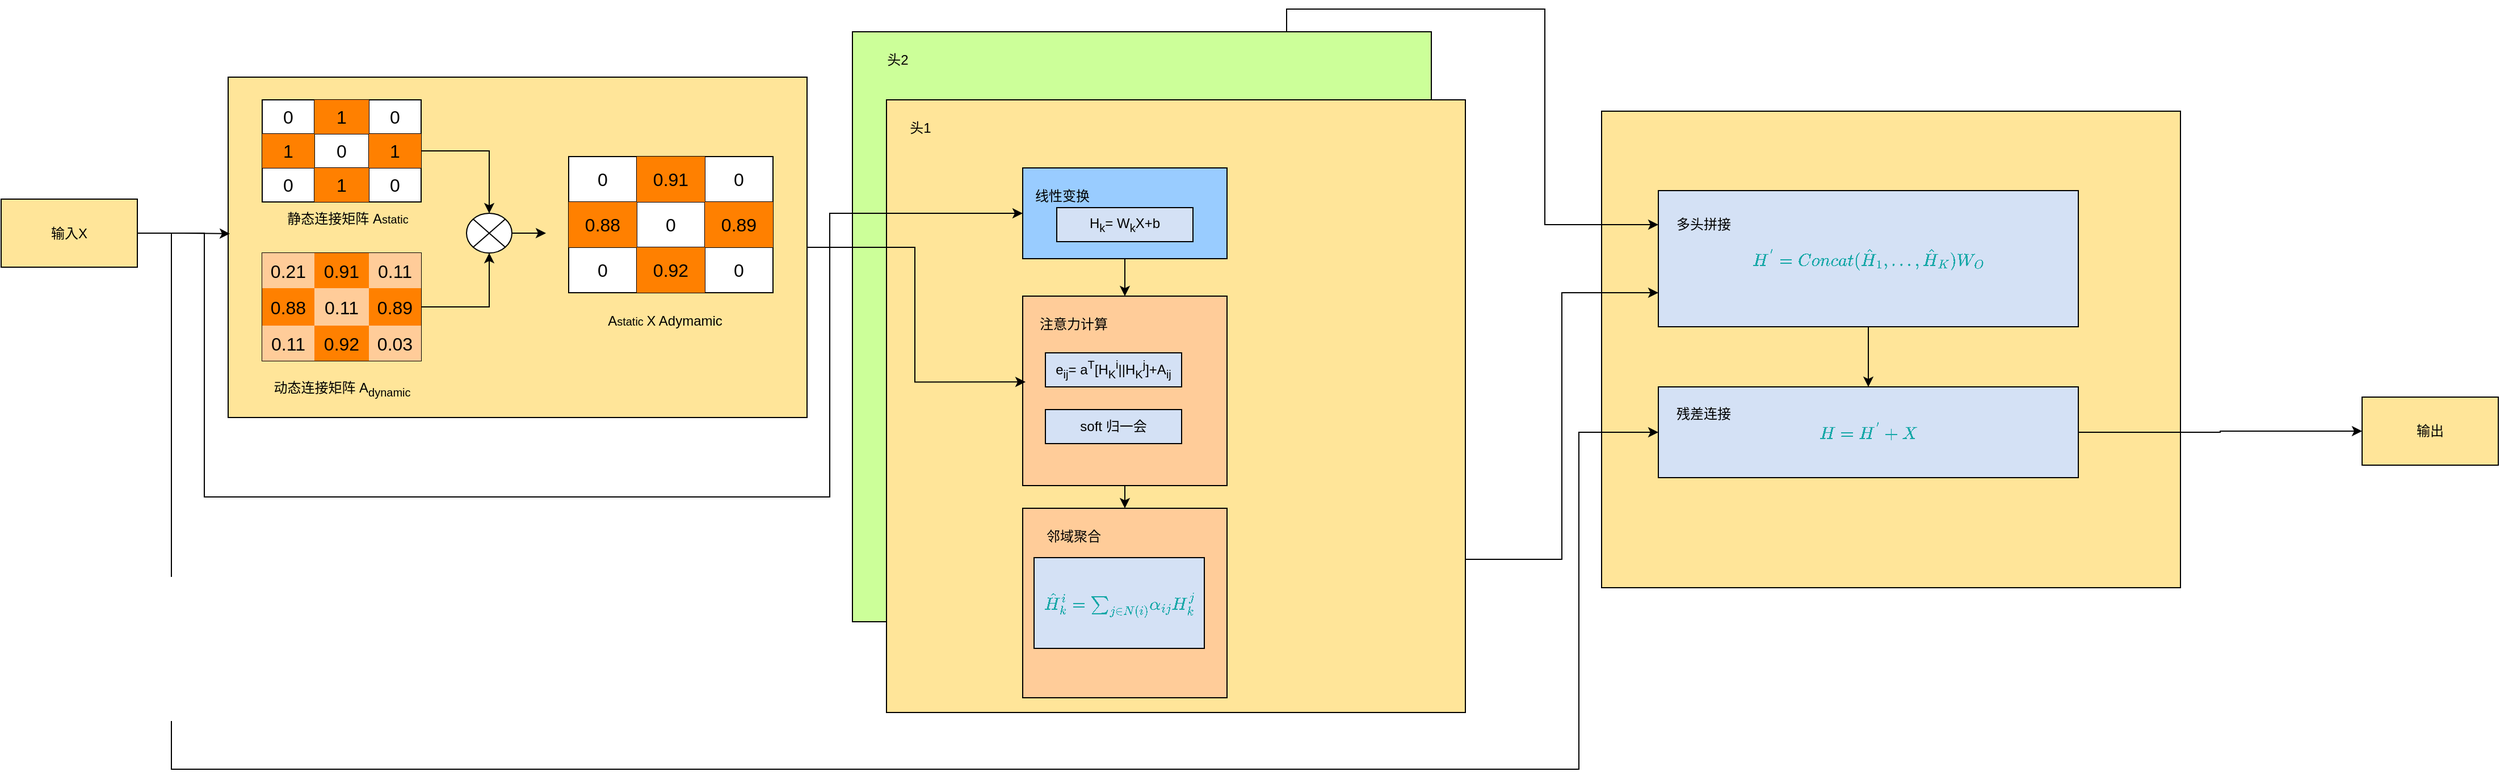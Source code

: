 <mxfile version="26.2.14">
  <diagram name="第 1 页" id="D9P4q4B83leD4PbP2Uw8">
    <mxGraphModel dx="2205" dy="1327" grid="1" gridSize="10" guides="1" tooltips="1" connect="1" arrows="1" fold="1" page="1" pageScale="1" pageWidth="827" pageHeight="1169" math="1" shadow="0">
      <root>
        <mxCell id="0" />
        <mxCell id="1" parent="0" />
        <mxCell id="D-snDsypRI0ENQIC7V3B-49" value="" style="rounded=0;whiteSpace=wrap;html=1;fillColor=#FFE599;" parent="1" vertex="1">
          <mxGeometry x="290" y="310" width="510" height="300" as="geometry" />
        </mxCell>
        <mxCell id="D-snDsypRI0ENQIC7V3B-1" value="输入X" style="rounded=0;whiteSpace=wrap;html=1;fillColor=#FFE599;" parent="1" vertex="1">
          <mxGeometry x="90" y="417.5" width="120" height="60" as="geometry" />
        </mxCell>
        <mxCell id="D-snDsypRI0ENQIC7V3B-2" value="" style="shape=table;startSize=0;container=1;collapsible=0;childLayout=tableLayout;fontSize=16;" parent="1" vertex="1">
          <mxGeometry x="320" y="330" width="140" height="90" as="geometry" />
        </mxCell>
        <mxCell id="D-snDsypRI0ENQIC7V3B-3" value="" style="shape=tableRow;horizontal=0;startSize=0;swimlaneHead=0;swimlaneBody=0;strokeColor=inherit;top=0;left=0;bottom=0;right=0;collapsible=0;dropTarget=0;fillColor=none;points=[[0,0.5],[1,0.5]];portConstraint=eastwest;fontSize=16;" parent="D-snDsypRI0ENQIC7V3B-2" vertex="1">
          <mxGeometry width="140" height="30" as="geometry" />
        </mxCell>
        <mxCell id="D-snDsypRI0ENQIC7V3B-4" value="0" style="shape=partialRectangle;html=1;whiteSpace=wrap;connectable=0;strokeColor=inherit;overflow=hidden;fillColor=none;top=0;left=0;bottom=0;right=0;pointerEvents=1;fontSize=16;" parent="D-snDsypRI0ENQIC7V3B-3" vertex="1">
          <mxGeometry width="46" height="30" as="geometry">
            <mxRectangle width="46" height="30" as="alternateBounds" />
          </mxGeometry>
        </mxCell>
        <mxCell id="D-snDsypRI0ENQIC7V3B-5" value="1" style="shape=partialRectangle;html=1;whiteSpace=wrap;connectable=0;strokeColor=inherit;overflow=hidden;fillColor=#FF8000;top=0;left=0;bottom=0;right=0;pointerEvents=1;fontSize=16;" parent="D-snDsypRI0ENQIC7V3B-3" vertex="1">
          <mxGeometry x="46" width="48" height="30" as="geometry">
            <mxRectangle width="48" height="30" as="alternateBounds" />
          </mxGeometry>
        </mxCell>
        <mxCell id="D-snDsypRI0ENQIC7V3B-6" value="0" style="shape=partialRectangle;html=1;whiteSpace=wrap;connectable=0;strokeColor=inherit;overflow=hidden;fillColor=none;top=0;left=0;bottom=0;right=0;pointerEvents=1;fontSize=16;" parent="D-snDsypRI0ENQIC7V3B-3" vertex="1">
          <mxGeometry x="94" width="46" height="30" as="geometry">
            <mxRectangle width="46" height="30" as="alternateBounds" />
          </mxGeometry>
        </mxCell>
        <mxCell id="D-snDsypRI0ENQIC7V3B-7" value="" style="shape=tableRow;horizontal=0;startSize=0;swimlaneHead=0;swimlaneBody=0;strokeColor=inherit;top=0;left=0;bottom=0;right=0;collapsible=0;dropTarget=0;fillColor=none;points=[[0,0.5],[1,0.5]];portConstraint=eastwest;fontSize=16;" parent="D-snDsypRI0ENQIC7V3B-2" vertex="1">
          <mxGeometry y="30" width="140" height="30" as="geometry" />
        </mxCell>
        <mxCell id="D-snDsypRI0ENQIC7V3B-8" value="1" style="shape=partialRectangle;html=1;whiteSpace=wrap;connectable=0;strokeColor=inherit;overflow=hidden;fillColor=#FF8000;top=0;left=0;bottom=0;right=0;pointerEvents=1;fontSize=16;" parent="D-snDsypRI0ENQIC7V3B-7" vertex="1">
          <mxGeometry width="46" height="30" as="geometry">
            <mxRectangle width="46" height="30" as="alternateBounds" />
          </mxGeometry>
        </mxCell>
        <mxCell id="D-snDsypRI0ENQIC7V3B-9" value="0" style="shape=partialRectangle;html=1;whiteSpace=wrap;connectable=0;strokeColor=inherit;overflow=hidden;fillColor=none;top=0;left=0;bottom=0;right=0;pointerEvents=1;fontSize=16;" parent="D-snDsypRI0ENQIC7V3B-7" vertex="1">
          <mxGeometry x="46" width="48" height="30" as="geometry">
            <mxRectangle width="48" height="30" as="alternateBounds" />
          </mxGeometry>
        </mxCell>
        <mxCell id="D-snDsypRI0ENQIC7V3B-10" value="1" style="shape=partialRectangle;html=1;whiteSpace=wrap;connectable=0;strokeColor=inherit;overflow=hidden;fillColor=#FF8000;top=0;left=0;bottom=0;right=0;pointerEvents=1;fontSize=16;" parent="D-snDsypRI0ENQIC7V3B-7" vertex="1">
          <mxGeometry x="94" width="46" height="30" as="geometry">
            <mxRectangle width="46" height="30" as="alternateBounds" />
          </mxGeometry>
        </mxCell>
        <mxCell id="D-snDsypRI0ENQIC7V3B-11" value="" style="shape=tableRow;horizontal=0;startSize=0;swimlaneHead=0;swimlaneBody=0;strokeColor=inherit;top=0;left=0;bottom=0;right=0;collapsible=0;dropTarget=0;fillColor=none;points=[[0,0.5],[1,0.5]];portConstraint=eastwest;fontSize=16;" parent="D-snDsypRI0ENQIC7V3B-2" vertex="1">
          <mxGeometry y="60" width="140" height="30" as="geometry" />
        </mxCell>
        <mxCell id="D-snDsypRI0ENQIC7V3B-12" value="0" style="shape=partialRectangle;html=1;whiteSpace=wrap;connectable=0;strokeColor=inherit;overflow=hidden;fillColor=none;top=0;left=0;bottom=0;right=0;pointerEvents=1;fontSize=16;" parent="D-snDsypRI0ENQIC7V3B-11" vertex="1">
          <mxGeometry width="46" height="30" as="geometry">
            <mxRectangle width="46" height="30" as="alternateBounds" />
          </mxGeometry>
        </mxCell>
        <mxCell id="D-snDsypRI0ENQIC7V3B-13" value="1" style="shape=partialRectangle;html=1;whiteSpace=wrap;connectable=0;strokeColor=inherit;overflow=hidden;fillColor=#FF8000;top=0;left=0;bottom=0;right=0;pointerEvents=1;fontSize=16;" parent="D-snDsypRI0ENQIC7V3B-11" vertex="1">
          <mxGeometry x="46" width="48" height="30" as="geometry">
            <mxRectangle width="48" height="30" as="alternateBounds" />
          </mxGeometry>
        </mxCell>
        <mxCell id="D-snDsypRI0ENQIC7V3B-14" value="0" style="shape=partialRectangle;html=1;whiteSpace=wrap;connectable=0;strokeColor=inherit;overflow=hidden;fillColor=none;top=0;left=0;bottom=0;right=0;pointerEvents=1;fontSize=16;" parent="D-snDsypRI0ENQIC7V3B-11" vertex="1">
          <mxGeometry x="94" width="46" height="30" as="geometry">
            <mxRectangle width="46" height="30" as="alternateBounds" />
          </mxGeometry>
        </mxCell>
        <mxCell id="D-snDsypRI0ENQIC7V3B-15" value="静态连接矩阵 A&lt;span style=&quot;font-size: 10px;&quot;&gt;static&lt;/span&gt;" style="text;html=1;align=center;verticalAlign=middle;resizable=0;points=[];autosize=1;strokeColor=none;fillColor=none;" parent="1" vertex="1">
          <mxGeometry x="330" y="420" width="130" height="30" as="geometry" />
        </mxCell>
        <mxCell id="D-snDsypRI0ENQIC7V3B-18" value="" style="shape=table;startSize=0;container=1;collapsible=0;childLayout=tableLayout;fontSize=16;" parent="1" vertex="1">
          <mxGeometry x="320" y="465" width="140" height="95" as="geometry" />
        </mxCell>
        <mxCell id="D-snDsypRI0ENQIC7V3B-19" value="" style="shape=tableRow;horizontal=0;startSize=0;swimlaneHead=0;swimlaneBody=0;strokeColor=inherit;top=0;left=0;bottom=0;right=0;collapsible=0;dropTarget=0;fillColor=none;points=[[0,0.5],[1,0.5]];portConstraint=eastwest;fontSize=16;" parent="D-snDsypRI0ENQIC7V3B-18" vertex="1">
          <mxGeometry width="140" height="31" as="geometry" />
        </mxCell>
        <mxCell id="D-snDsypRI0ENQIC7V3B-20" value="0.21" style="shape=partialRectangle;html=1;whiteSpace=wrap;connectable=0;strokeColor=inherit;overflow=hidden;fillColor=#FFCC99;top=0;left=0;bottom=0;right=0;pointerEvents=1;fontSize=16;" parent="D-snDsypRI0ENQIC7V3B-19" vertex="1">
          <mxGeometry width="46" height="31" as="geometry">
            <mxRectangle width="46" height="31" as="alternateBounds" />
          </mxGeometry>
        </mxCell>
        <mxCell id="D-snDsypRI0ENQIC7V3B-21" value="0.91" style="shape=partialRectangle;html=1;whiteSpace=wrap;connectable=0;strokeColor=inherit;overflow=hidden;fillColor=#FF8000;top=0;left=0;bottom=0;right=0;pointerEvents=1;fontSize=16;" parent="D-snDsypRI0ENQIC7V3B-19" vertex="1">
          <mxGeometry x="46" width="48" height="31" as="geometry">
            <mxRectangle width="48" height="31" as="alternateBounds" />
          </mxGeometry>
        </mxCell>
        <mxCell id="D-snDsypRI0ENQIC7V3B-22" value="0.11" style="shape=partialRectangle;html=1;whiteSpace=wrap;connectable=0;strokeColor=inherit;overflow=hidden;fillColor=#FFCC99;top=0;left=0;bottom=0;right=0;pointerEvents=1;fontSize=16;" parent="D-snDsypRI0ENQIC7V3B-19" vertex="1">
          <mxGeometry x="94" width="46" height="31" as="geometry">
            <mxRectangle width="46" height="31" as="alternateBounds" />
          </mxGeometry>
        </mxCell>
        <mxCell id="D-snDsypRI0ENQIC7V3B-23" value="" style="shape=tableRow;horizontal=0;startSize=0;swimlaneHead=0;swimlaneBody=0;strokeColor=inherit;top=0;left=0;bottom=0;right=0;collapsible=0;dropTarget=0;fillColor=none;points=[[0,0.5],[1,0.5]];portConstraint=eastwest;fontSize=16;" parent="D-snDsypRI0ENQIC7V3B-18" vertex="1">
          <mxGeometry y="31" width="140" height="33" as="geometry" />
        </mxCell>
        <mxCell id="D-snDsypRI0ENQIC7V3B-24" value="0.88" style="shape=partialRectangle;html=1;whiteSpace=wrap;connectable=0;strokeColor=inherit;overflow=hidden;fillColor=#FF8000;top=0;left=0;bottom=0;right=0;pointerEvents=1;fontSize=16;" parent="D-snDsypRI0ENQIC7V3B-23" vertex="1">
          <mxGeometry width="46" height="33" as="geometry">
            <mxRectangle width="46" height="33" as="alternateBounds" />
          </mxGeometry>
        </mxCell>
        <mxCell id="D-snDsypRI0ENQIC7V3B-25" value="0.11" style="shape=partialRectangle;html=1;whiteSpace=wrap;connectable=0;strokeColor=inherit;overflow=hidden;fillColor=#FFCC99;top=0;left=0;bottom=0;right=0;pointerEvents=1;fontSize=16;" parent="D-snDsypRI0ENQIC7V3B-23" vertex="1">
          <mxGeometry x="46" width="48" height="33" as="geometry">
            <mxRectangle width="48" height="33" as="alternateBounds" />
          </mxGeometry>
        </mxCell>
        <mxCell id="D-snDsypRI0ENQIC7V3B-26" value="0.89" style="shape=partialRectangle;html=1;whiteSpace=wrap;connectable=0;strokeColor=inherit;overflow=hidden;fillColor=#FF8000;top=0;left=0;bottom=0;right=0;pointerEvents=1;fontSize=16;" parent="D-snDsypRI0ENQIC7V3B-23" vertex="1">
          <mxGeometry x="94" width="46" height="33" as="geometry">
            <mxRectangle width="46" height="33" as="alternateBounds" />
          </mxGeometry>
        </mxCell>
        <mxCell id="D-snDsypRI0ENQIC7V3B-27" value="" style="shape=tableRow;horizontal=0;startSize=0;swimlaneHead=0;swimlaneBody=0;strokeColor=inherit;top=0;left=0;bottom=0;right=0;collapsible=0;dropTarget=0;fillColor=none;points=[[0,0.5],[1,0.5]];portConstraint=eastwest;fontSize=16;" parent="D-snDsypRI0ENQIC7V3B-18" vertex="1">
          <mxGeometry y="64" width="140" height="31" as="geometry" />
        </mxCell>
        <mxCell id="D-snDsypRI0ENQIC7V3B-28" value="0.11" style="shape=partialRectangle;html=1;whiteSpace=wrap;connectable=0;strokeColor=inherit;overflow=hidden;fillColor=#FFCC99;top=0;left=0;bottom=0;right=0;pointerEvents=1;fontSize=16;" parent="D-snDsypRI0ENQIC7V3B-27" vertex="1">
          <mxGeometry width="46" height="31" as="geometry">
            <mxRectangle width="46" height="31" as="alternateBounds" />
          </mxGeometry>
        </mxCell>
        <mxCell id="D-snDsypRI0ENQIC7V3B-29" value="0.92" style="shape=partialRectangle;html=1;whiteSpace=wrap;connectable=0;strokeColor=inherit;overflow=hidden;fillColor=#FF8000;top=0;left=0;bottom=0;right=0;pointerEvents=1;fontSize=16;" parent="D-snDsypRI0ENQIC7V3B-27" vertex="1">
          <mxGeometry x="46" width="48" height="31" as="geometry">
            <mxRectangle width="48" height="31" as="alternateBounds" />
          </mxGeometry>
        </mxCell>
        <mxCell id="D-snDsypRI0ENQIC7V3B-30" value="0.03" style="shape=partialRectangle;html=1;whiteSpace=wrap;connectable=0;strokeColor=inherit;overflow=hidden;fillColor=#FFCC99;top=0;left=0;bottom=0;right=0;pointerEvents=1;fontSize=16;" parent="D-snDsypRI0ENQIC7V3B-27" vertex="1">
          <mxGeometry x="94" width="46" height="31" as="geometry">
            <mxRectangle width="46" height="31" as="alternateBounds" />
          </mxGeometry>
        </mxCell>
        <mxCell id="D-snDsypRI0ENQIC7V3B-31" value="动态连接矩阵 A&lt;sub&gt;dynamic&lt;/sub&gt;" style="text;html=1;align=center;verticalAlign=middle;resizable=0;points=[];autosize=1;strokeColor=none;fillColor=none;" parent="1" vertex="1">
          <mxGeometry x="320" y="570" width="140" height="30" as="geometry" />
        </mxCell>
        <mxCell id="D-snDsypRI0ENQIC7V3B-32" value="" style="shape=table;startSize=0;container=1;collapsible=0;childLayout=tableLayout;fontSize=16;" parent="1" vertex="1">
          <mxGeometry x="590" y="380" width="180" height="120" as="geometry" />
        </mxCell>
        <mxCell id="D-snDsypRI0ENQIC7V3B-33" value="" style="shape=tableRow;horizontal=0;startSize=0;swimlaneHead=0;swimlaneBody=0;strokeColor=inherit;top=0;left=0;bottom=0;right=0;collapsible=0;dropTarget=0;fillColor=none;points=[[0,0.5],[1,0.5]];portConstraint=eastwest;fontSize=16;" parent="D-snDsypRI0ENQIC7V3B-32" vertex="1">
          <mxGeometry width="180" height="40" as="geometry" />
        </mxCell>
        <mxCell id="D-snDsypRI0ENQIC7V3B-34" value="0" style="shape=partialRectangle;html=1;whiteSpace=wrap;connectable=0;strokeColor=inherit;overflow=hidden;fillColor=none;top=0;left=0;bottom=0;right=0;pointerEvents=1;fontSize=16;" parent="D-snDsypRI0ENQIC7V3B-33" vertex="1">
          <mxGeometry width="60" height="40" as="geometry">
            <mxRectangle width="60" height="40" as="alternateBounds" />
          </mxGeometry>
        </mxCell>
        <mxCell id="D-snDsypRI0ENQIC7V3B-35" value="0.91" style="shape=partialRectangle;html=1;whiteSpace=wrap;connectable=0;strokeColor=inherit;overflow=hidden;fillColor=#FF8000;top=0;left=0;bottom=0;right=0;pointerEvents=1;fontSize=16;" parent="D-snDsypRI0ENQIC7V3B-33" vertex="1">
          <mxGeometry x="60" width="60" height="40" as="geometry">
            <mxRectangle width="60" height="40" as="alternateBounds" />
          </mxGeometry>
        </mxCell>
        <mxCell id="D-snDsypRI0ENQIC7V3B-36" value="0" style="shape=partialRectangle;html=1;whiteSpace=wrap;connectable=0;strokeColor=inherit;overflow=hidden;fillColor=none;top=0;left=0;bottom=0;right=0;pointerEvents=1;fontSize=16;" parent="D-snDsypRI0ENQIC7V3B-33" vertex="1">
          <mxGeometry x="120" width="60" height="40" as="geometry">
            <mxRectangle width="60" height="40" as="alternateBounds" />
          </mxGeometry>
        </mxCell>
        <mxCell id="D-snDsypRI0ENQIC7V3B-37" value="" style="shape=tableRow;horizontal=0;startSize=0;swimlaneHead=0;swimlaneBody=0;strokeColor=inherit;top=0;left=0;bottom=0;right=0;collapsible=0;dropTarget=0;fillColor=none;points=[[0,0.5],[1,0.5]];portConstraint=eastwest;fontSize=16;" parent="D-snDsypRI0ENQIC7V3B-32" vertex="1">
          <mxGeometry y="40" width="180" height="40" as="geometry" />
        </mxCell>
        <mxCell id="D-snDsypRI0ENQIC7V3B-38" value="0.88" style="shape=partialRectangle;html=1;whiteSpace=wrap;connectable=0;strokeColor=inherit;overflow=hidden;fillColor=#FF8000;top=0;left=0;bottom=0;right=0;pointerEvents=1;fontSize=16;" parent="D-snDsypRI0ENQIC7V3B-37" vertex="1">
          <mxGeometry width="60" height="40" as="geometry">
            <mxRectangle width="60" height="40" as="alternateBounds" />
          </mxGeometry>
        </mxCell>
        <mxCell id="D-snDsypRI0ENQIC7V3B-39" value="0" style="shape=partialRectangle;html=1;whiteSpace=wrap;connectable=0;strokeColor=inherit;overflow=hidden;fillColor=none;top=0;left=0;bottom=0;right=0;pointerEvents=1;fontSize=16;" parent="D-snDsypRI0ENQIC7V3B-37" vertex="1">
          <mxGeometry x="60" width="60" height="40" as="geometry">
            <mxRectangle width="60" height="40" as="alternateBounds" />
          </mxGeometry>
        </mxCell>
        <mxCell id="D-snDsypRI0ENQIC7V3B-40" value="0.89" style="shape=partialRectangle;html=1;whiteSpace=wrap;connectable=0;strokeColor=inherit;overflow=hidden;fillColor=#FF8000;top=0;left=0;bottom=0;right=0;pointerEvents=1;fontSize=16;" parent="D-snDsypRI0ENQIC7V3B-37" vertex="1">
          <mxGeometry x="120" width="60" height="40" as="geometry">
            <mxRectangle width="60" height="40" as="alternateBounds" />
          </mxGeometry>
        </mxCell>
        <mxCell id="D-snDsypRI0ENQIC7V3B-41" value="" style="shape=tableRow;horizontal=0;startSize=0;swimlaneHead=0;swimlaneBody=0;strokeColor=inherit;top=0;left=0;bottom=0;right=0;collapsible=0;dropTarget=0;fillColor=none;points=[[0,0.5],[1,0.5]];portConstraint=eastwest;fontSize=16;" parent="D-snDsypRI0ENQIC7V3B-32" vertex="1">
          <mxGeometry y="80" width="180" height="40" as="geometry" />
        </mxCell>
        <mxCell id="D-snDsypRI0ENQIC7V3B-42" value="0" style="shape=partialRectangle;html=1;whiteSpace=wrap;connectable=0;strokeColor=inherit;overflow=hidden;fillColor=none;top=0;left=0;bottom=0;right=0;pointerEvents=1;fontSize=16;" parent="D-snDsypRI0ENQIC7V3B-41" vertex="1">
          <mxGeometry width="60" height="40" as="geometry">
            <mxRectangle width="60" height="40" as="alternateBounds" />
          </mxGeometry>
        </mxCell>
        <mxCell id="D-snDsypRI0ENQIC7V3B-43" value="0.92" style="shape=partialRectangle;html=1;whiteSpace=wrap;connectable=0;strokeColor=inherit;overflow=hidden;fillColor=#FF8000;top=0;left=0;bottom=0;right=0;pointerEvents=1;fontSize=16;" parent="D-snDsypRI0ENQIC7V3B-41" vertex="1">
          <mxGeometry x="60" width="60" height="40" as="geometry">
            <mxRectangle width="60" height="40" as="alternateBounds" />
          </mxGeometry>
        </mxCell>
        <mxCell id="D-snDsypRI0ENQIC7V3B-44" value="0" style="shape=partialRectangle;html=1;whiteSpace=wrap;connectable=0;strokeColor=inherit;overflow=hidden;fillColor=none;top=0;left=0;bottom=0;right=0;pointerEvents=1;fontSize=16;" parent="D-snDsypRI0ENQIC7V3B-41" vertex="1">
          <mxGeometry x="120" width="60" height="40" as="geometry">
            <mxRectangle width="60" height="40" as="alternateBounds" />
          </mxGeometry>
        </mxCell>
        <mxCell id="D-snDsypRI0ENQIC7V3B-45" value="" style="verticalLabelPosition=bottom;verticalAlign=top;html=1;shape=mxgraph.flowchart.or;" parent="1" vertex="1">
          <mxGeometry x="500" y="430" width="40" height="35" as="geometry" />
        </mxCell>
        <mxCell id="D-snDsypRI0ENQIC7V3B-46" style="edgeStyle=orthogonalEdgeStyle;rounded=0;orthogonalLoop=1;jettySize=auto;html=1;exitX=1;exitY=0.5;exitDx=0;exitDy=0;" parent="1" source="D-snDsypRI0ENQIC7V3B-7" target="D-snDsypRI0ENQIC7V3B-45" edge="1">
          <mxGeometry relative="1" as="geometry" />
        </mxCell>
        <mxCell id="D-snDsypRI0ENQIC7V3B-47" style="edgeStyle=orthogonalEdgeStyle;rounded=0;orthogonalLoop=1;jettySize=auto;html=1;exitX=1;exitY=0.5;exitDx=0;exitDy=0;entryX=0.5;entryY=1;entryDx=0;entryDy=0;entryPerimeter=0;" parent="1" source="D-snDsypRI0ENQIC7V3B-18" target="D-snDsypRI0ENQIC7V3B-45" edge="1">
          <mxGeometry relative="1" as="geometry" />
        </mxCell>
        <mxCell id="D-snDsypRI0ENQIC7V3B-48" style="edgeStyle=orthogonalEdgeStyle;rounded=0;orthogonalLoop=1;jettySize=auto;html=1;entryX=-0.111;entryY=0.563;entryDx=0;entryDy=0;entryPerimeter=0;" parent="1" source="D-snDsypRI0ENQIC7V3B-45" target="D-snDsypRI0ENQIC7V3B-32" edge="1">
          <mxGeometry relative="1" as="geometry" />
        </mxCell>
        <mxCell id="D-snDsypRI0ENQIC7V3B-50" value="A&lt;span style=&quot;font-size: 10px;&quot;&gt;static&amp;nbsp;&lt;/span&gt;X Adymamic" style="text;html=1;align=center;verticalAlign=middle;whiteSpace=wrap;rounded=0;" parent="1" vertex="1">
          <mxGeometry x="600" y="510" width="150" height="30" as="geometry" />
        </mxCell>
        <mxCell id="D-snDsypRI0ENQIC7V3B-51" value="" style="rounded=0;whiteSpace=wrap;html=1;fillColor=#CCFF99;" parent="1" vertex="1">
          <mxGeometry x="840" y="270" width="510" height="520" as="geometry" />
        </mxCell>
        <mxCell id="D-snDsypRI0ENQIC7V3B-52" value="" style="rounded=0;whiteSpace=wrap;html=1;fillColor=#FFE599;" parent="1" vertex="1">
          <mxGeometry x="870" y="330" width="510" height="540" as="geometry" />
        </mxCell>
        <mxCell id="rITo4k_GJHKlOmPV8J90-9" style="edgeStyle=orthogonalEdgeStyle;rounded=0;orthogonalLoop=1;jettySize=auto;html=1;exitX=0.5;exitY=1;exitDx=0;exitDy=0;" edge="1" parent="1" source="D-snDsypRI0ENQIC7V3B-53" target="D-snDsypRI0ENQIC7V3B-55">
          <mxGeometry relative="1" as="geometry" />
        </mxCell>
        <mxCell id="D-snDsypRI0ENQIC7V3B-53" value="" style="rounded=0;whiteSpace=wrap;html=1;fillColor=#99CCFF;" parent="1" vertex="1">
          <mxGeometry x="990" y="390" width="180" height="80" as="geometry" />
        </mxCell>
        <mxCell id="D-snDsypRI0ENQIC7V3B-54" value="线性变换" style="text;html=1;align=center;verticalAlign=middle;whiteSpace=wrap;rounded=0;" parent="1" vertex="1">
          <mxGeometry x="990" y="400" width="70" height="30" as="geometry" />
        </mxCell>
        <mxCell id="rITo4k_GJHKlOmPV8J90-28" style="edgeStyle=orthogonalEdgeStyle;rounded=0;orthogonalLoop=1;jettySize=auto;html=1;exitX=0.5;exitY=1;exitDx=0;exitDy=0;entryX=0.5;entryY=0;entryDx=0;entryDy=0;" edge="1" parent="1" source="D-snDsypRI0ENQIC7V3B-55" target="rITo4k_GJHKlOmPV8J90-12">
          <mxGeometry relative="1" as="geometry" />
        </mxCell>
        <mxCell id="D-snDsypRI0ENQIC7V3B-55" value="" style="rounded=0;whiteSpace=wrap;html=1;fillColor=#FFCC99;" parent="1" vertex="1">
          <mxGeometry x="990" y="503" width="180" height="167" as="geometry" />
        </mxCell>
        <mxCell id="D-snDsypRI0ENQIC7V3B-56" value="注意力计算" style="text;html=1;align=center;verticalAlign=middle;whiteSpace=wrap;rounded=0;" parent="1" vertex="1">
          <mxGeometry x="1000" y="513" width="70" height="30" as="geometry" />
        </mxCell>
        <mxCell id="rITo4k_GJHKlOmPV8J90-1" style="edgeStyle=orthogonalEdgeStyle;rounded=0;orthogonalLoop=1;jettySize=auto;html=1;exitX=1;exitY=0.5;exitDx=0;exitDy=0;entryX=0.003;entryY=0.46;entryDx=0;entryDy=0;entryPerimeter=0;" edge="1" parent="1" source="D-snDsypRI0ENQIC7V3B-1" target="D-snDsypRI0ENQIC7V3B-49">
          <mxGeometry relative="1" as="geometry" />
        </mxCell>
        <mxCell id="rITo4k_GJHKlOmPV8J90-2" style="edgeStyle=orthogonalEdgeStyle;rounded=0;orthogonalLoop=1;jettySize=auto;html=1;exitX=1;exitY=0.5;exitDx=0;exitDy=0;entryX=0;entryY=0.5;entryDx=0;entryDy=0;" edge="1" parent="1" target="D-snDsypRI0ENQIC7V3B-53">
          <mxGeometry relative="1" as="geometry">
            <mxPoint x="239" y="447.5" as="sourcePoint" />
            <mxPoint x="1079.059" y="470.0" as="targetPoint" />
            <Array as="points">
              <mxPoint x="269" y="447" />
              <mxPoint x="269" y="680" />
              <mxPoint x="820" y="680" />
              <mxPoint x="820" y="430" />
            </Array>
          </mxGeometry>
        </mxCell>
        <mxCell id="rITo4k_GJHKlOmPV8J90-4" value="H&lt;sub&gt;k&lt;/sub&gt;= W&lt;u&gt;&lt;sub&gt;k&lt;/sub&gt;&lt;/u&gt;X+b" style="rounded=0;whiteSpace=wrap;html=1;fillColor=#D4E1F5;" vertex="1" parent="1">
          <mxGeometry x="1020" y="425" width="120" height="30" as="geometry" />
        </mxCell>
        <mxCell id="rITo4k_GJHKlOmPV8J90-5" value="e&lt;sub&gt;ij&lt;/sub&gt;= a&lt;sup&gt;T&lt;/sup&gt;[H&lt;sub&gt;K&lt;/sub&gt;&lt;sup&gt;i&lt;/sup&gt;||H&lt;sub&gt;K&lt;/sub&gt;&lt;sup&gt;j&lt;/sup&gt;]+A&lt;sub&gt;ij&lt;/sub&gt;" style="rounded=0;whiteSpace=wrap;html=1;fillColor=#D4E1F5;" vertex="1" parent="1">
          <mxGeometry x="1010" y="553" width="120" height="30" as="geometry" />
        </mxCell>
        <mxCell id="rITo4k_GJHKlOmPV8J90-7" value="soft 归一会" style="rounded=0;whiteSpace=wrap;html=1;fillColor=#D4E1F5;" vertex="1" parent="1">
          <mxGeometry x="1010" y="603" width="120" height="30" as="geometry" />
        </mxCell>
        <mxCell id="rITo4k_GJHKlOmPV8J90-8" style="edgeStyle=orthogonalEdgeStyle;rounded=0;orthogonalLoop=1;jettySize=auto;html=1;exitX=1;exitY=0.5;exitDx=0;exitDy=0;entryX=0.014;entryY=0.453;entryDx=0;entryDy=0;entryPerimeter=0;" edge="1" parent="1" source="D-snDsypRI0ENQIC7V3B-49" target="D-snDsypRI0ENQIC7V3B-55">
          <mxGeometry relative="1" as="geometry" />
        </mxCell>
        <mxCell id="rITo4k_GJHKlOmPV8J90-10" value="头1" style="text;html=1;align=center;verticalAlign=middle;whiteSpace=wrap;rounded=0;" vertex="1" parent="1">
          <mxGeometry x="870" y="340" width="60" height="30" as="geometry" />
        </mxCell>
        <mxCell id="rITo4k_GJHKlOmPV8J90-11" value="头2" style="text;html=1;align=center;verticalAlign=middle;whiteSpace=wrap;rounded=0;" vertex="1" parent="1">
          <mxGeometry x="850" y="280" width="60" height="30" as="geometry" />
        </mxCell>
        <mxCell id="rITo4k_GJHKlOmPV8J90-12" value="" style="rounded=0;whiteSpace=wrap;html=1;fillColor=#FFCC99;" vertex="1" parent="1">
          <mxGeometry x="990" y="690" width="180" height="167" as="geometry" />
        </mxCell>
        <mxCell id="rITo4k_GJHKlOmPV8J90-13" value="邻域聚合" style="text;html=1;align=center;verticalAlign=middle;whiteSpace=wrap;rounded=0;" vertex="1" parent="1">
          <mxGeometry x="1000" y="700" width="70" height="30" as="geometry" />
        </mxCell>
        <mxCell id="rITo4k_GJHKlOmPV8J90-14" value="&lt;div style=&quot;text-align: left;&quot;&gt;&lt;span style=&quot;color: rgb(21, 167, 167); font-family: &amp;quot;Cascadia Code PL&amp;quot;, &amp;quot;Cascadia Code&amp;quot;, Menlo, Monaco, Consolas, &amp;quot;Courier New&amp;quot;, monospace; font-size: 13.05px; background-color: rgb(44, 48, 83);&quot;&gt;$$ &amp;nbsp;\hat{H}_k^i ={\textstyle \sum_{j\in N(i)}} \alpha_{ij}H_k^j$$&lt;/span&gt;&lt;/div&gt;" style="rounded=0;whiteSpace=wrap;html=1;fillColor=#D4E1F5;" vertex="1" parent="1">
          <mxGeometry x="1000" y="733.5" width="150" height="80" as="geometry" />
        </mxCell>
        <mxCell id="rITo4k_GJHKlOmPV8J90-16" value="" style="rounded=0;whiteSpace=wrap;html=1;fillColor=#FFE599;" vertex="1" parent="1">
          <mxGeometry x="1500" y="340" width="510" height="420" as="geometry" />
        </mxCell>
        <mxCell id="rITo4k_GJHKlOmPV8J90-31" style="edgeStyle=orthogonalEdgeStyle;rounded=0;orthogonalLoop=1;jettySize=auto;html=1;exitX=0.5;exitY=1;exitDx=0;exitDy=0;entryX=0.5;entryY=0;entryDx=0;entryDy=0;" edge="1" parent="1" source="rITo4k_GJHKlOmPV8J90-27" target="rITo4k_GJHKlOmPV8J90-29">
          <mxGeometry relative="1" as="geometry" />
        </mxCell>
        <mxCell id="rITo4k_GJHKlOmPV8J90-27" value="&lt;div style=&quot;text-align: left;&quot;&gt;&lt;span style=&quot;color: rgb(21, 167, 167); font-family: &amp;quot;Cascadia Code PL&amp;quot;, &amp;quot;Cascadia Code&amp;quot;, Menlo, Monaco, Consolas, &amp;quot;Courier New&amp;quot;, monospace; font-size: 13.05px; background-color: rgb(44, 48, 83);&quot;&gt;$$&amp;nbsp; H^{&#39;}=Concat(\hat{H}_1,...,\hat{H}_K)W_O$$&lt;/span&gt;&lt;/div&gt;" style="rounded=0;whiteSpace=wrap;html=1;fillColor=#D4E1F5;" vertex="1" parent="1">
          <mxGeometry x="1550" y="410" width="370" height="120" as="geometry" />
        </mxCell>
        <mxCell id="rITo4k_GJHKlOmPV8J90-25" style="edgeStyle=orthogonalEdgeStyle;rounded=0;orthogonalLoop=1;jettySize=auto;html=1;exitX=1;exitY=0.75;exitDx=0;exitDy=0;entryX=0;entryY=0.75;entryDx=0;entryDy=0;" edge="1" parent="1" source="D-snDsypRI0ENQIC7V3B-52" target="rITo4k_GJHKlOmPV8J90-27">
          <mxGeometry relative="1" as="geometry" />
        </mxCell>
        <mxCell id="rITo4k_GJHKlOmPV8J90-23" style="edgeStyle=orthogonalEdgeStyle;rounded=0;orthogonalLoop=1;jettySize=auto;html=1;exitX=0.75;exitY=0;exitDx=0;exitDy=0;entryX=0;entryY=0.25;entryDx=0;entryDy=0;" edge="1" parent="1" source="D-snDsypRI0ENQIC7V3B-51" target="rITo4k_GJHKlOmPV8J90-27">
          <mxGeometry relative="1" as="geometry" />
        </mxCell>
        <mxCell id="rITo4k_GJHKlOmPV8J90-34" style="edgeStyle=orthogonalEdgeStyle;rounded=0;orthogonalLoop=1;jettySize=auto;html=1;exitX=1;exitY=0.5;exitDx=0;exitDy=0;entryX=0;entryY=0.5;entryDx=0;entryDy=0;" edge="1" parent="1" source="rITo4k_GJHKlOmPV8J90-29" target="rITo4k_GJHKlOmPV8J90-33">
          <mxGeometry relative="1" as="geometry" />
        </mxCell>
        <mxCell id="rITo4k_GJHKlOmPV8J90-29" value="&lt;div style=&quot;text-align: left;&quot;&gt;&lt;span style=&quot;color: rgb(21, 167, 167); font-family: &amp;quot;Cascadia Code PL&amp;quot;, &amp;quot;Cascadia Code&amp;quot;, Menlo, Monaco, Consolas, &amp;quot;Courier New&amp;quot;, monospace; font-size: 13.05px; background-color: rgb(44, 48, 83);&quot;&gt;$$&amp;nbsp; H=H^{&#39;} +X $$&lt;/span&gt;&lt;/div&gt;" style="rounded=0;whiteSpace=wrap;html=1;fillColor=#D4E1F5;" vertex="1" parent="1">
          <mxGeometry x="1550" y="583" width="370" height="80" as="geometry" />
        </mxCell>
        <mxCell id="rITo4k_GJHKlOmPV8J90-32" style="edgeStyle=orthogonalEdgeStyle;rounded=0;orthogonalLoop=1;jettySize=auto;html=1;exitX=1;exitY=0.5;exitDx=0;exitDy=0;entryX=0;entryY=0.5;entryDx=0;entryDy=0;" edge="1" parent="1" source="D-snDsypRI0ENQIC7V3B-1" target="rITo4k_GJHKlOmPV8J90-29">
          <mxGeometry relative="1" as="geometry">
            <Array as="points">
              <mxPoint x="240" y="920" />
              <mxPoint x="1480" y="920" />
              <mxPoint x="1480" y="623" />
            </Array>
          </mxGeometry>
        </mxCell>
        <mxCell id="rITo4k_GJHKlOmPV8J90-33" value="输出" style="rounded=0;whiteSpace=wrap;html=1;fillColor=#FFE599;" vertex="1" parent="1">
          <mxGeometry x="2170" y="592" width="120" height="60" as="geometry" />
        </mxCell>
        <mxCell id="rITo4k_GJHKlOmPV8J90-18" value="多头拼接" style="text;html=1;align=center;verticalAlign=middle;whiteSpace=wrap;rounded=0;" vertex="1" parent="1">
          <mxGeometry x="1560" y="425" width="60" height="30" as="geometry" />
        </mxCell>
        <mxCell id="rITo4k_GJHKlOmPV8J90-35" value="残差连接" style="text;html=1;align=center;verticalAlign=middle;whiteSpace=wrap;rounded=0;" vertex="1" parent="1">
          <mxGeometry x="1560" y="592" width="60" height="30" as="geometry" />
        </mxCell>
      </root>
    </mxGraphModel>
  </diagram>
</mxfile>
